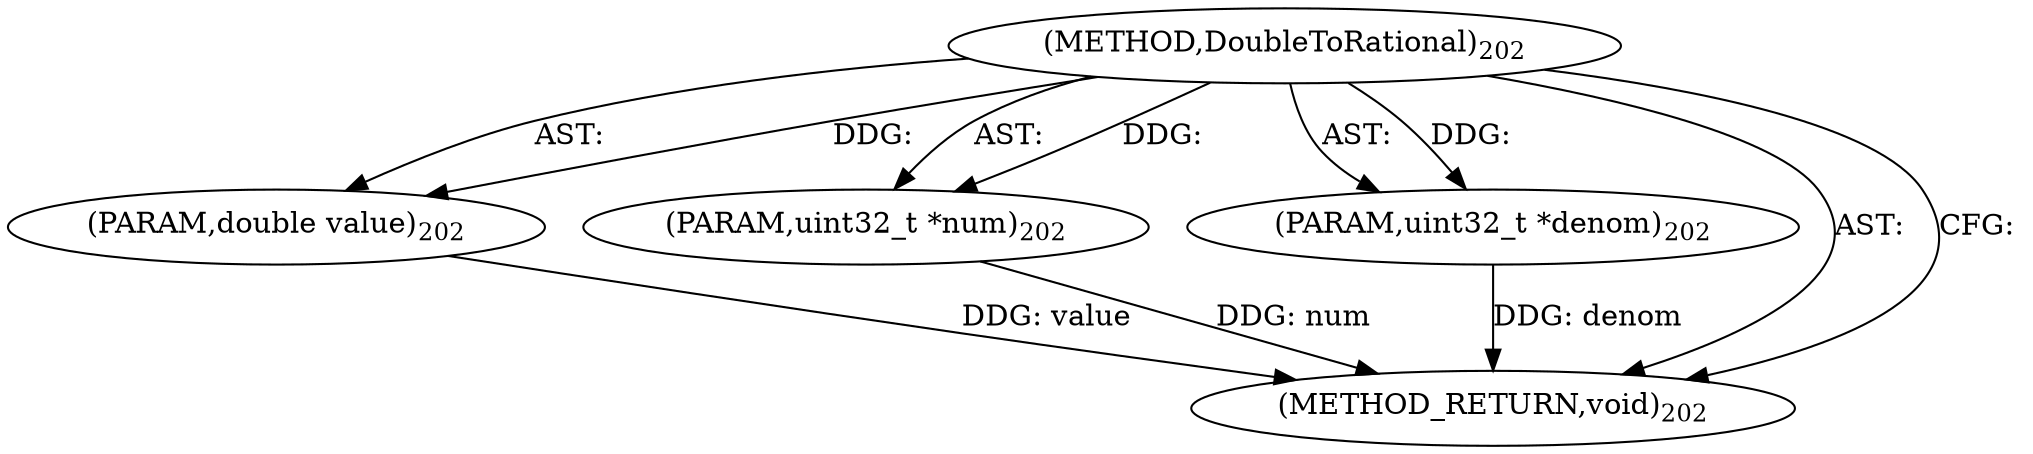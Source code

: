 digraph "DoubleToRational" {  
"64325" [label = <(METHOD,DoubleToRational)<SUB>202</SUB>> ]
"64326" [label = <(PARAM,double value)<SUB>202</SUB>> ]
"64327" [label = <(PARAM,uint32_t *num)<SUB>202</SUB>> ]
"64328" [label = <(PARAM,uint32_t *denom)<SUB>202</SUB>> ]
"64329" [label = <(METHOD_RETURN,void)<SUB>202</SUB>> ]
  "64325" -> "64326"  [ label = "AST: "] 
  "64325" -> "64327"  [ label = "AST: "] 
  "64325" -> "64328"  [ label = "AST: "] 
  "64325" -> "64329"  [ label = "AST: "] 
  "64325" -> "64329"  [ label = "CFG: "] 
  "64326" -> "64329"  [ label = "DDG: value"] 
  "64327" -> "64329"  [ label = "DDG: num"] 
  "64328" -> "64329"  [ label = "DDG: denom"] 
  "64325" -> "64326"  [ label = "DDG: "] 
  "64325" -> "64327"  [ label = "DDG: "] 
  "64325" -> "64328"  [ label = "DDG: "] 
}
